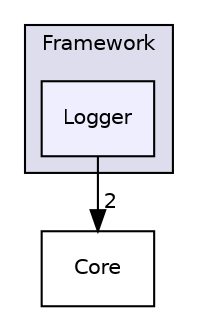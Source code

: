 digraph G {
  compound=true
  node [ fontsize="10", fontname="Helvetica"];
  edge [ labelfontsize="10", labelfontname="Helvetica"];
  subgraph clusterdir_c16df085c44558d172d971f9e77068f0 {
    graph [ bgcolor="#ddddee", pencolor="black", label="Framework" fontname="Helvetica", fontsize="10", URL="dir_c16df085c44558d172d971f9e77068f0.html"]
  dir_dc42c320abcff6aa648a931178e2d9b9 [shape=box, label="Logger", style="filled", fillcolor="#eeeeff", pencolor="black", URL="dir_dc42c320abcff6aa648a931178e2d9b9.html"];
  }
  dir_18e810e4117992965d590bf395a39555 [shape=box label="Core" URL="dir_18e810e4117992965d590bf395a39555.html"];
  dir_dc42c320abcff6aa648a931178e2d9b9->dir_18e810e4117992965d590bf395a39555 [headlabel="2", labeldistance=1.5 headhref="dir_000005_000001.html"];
}
